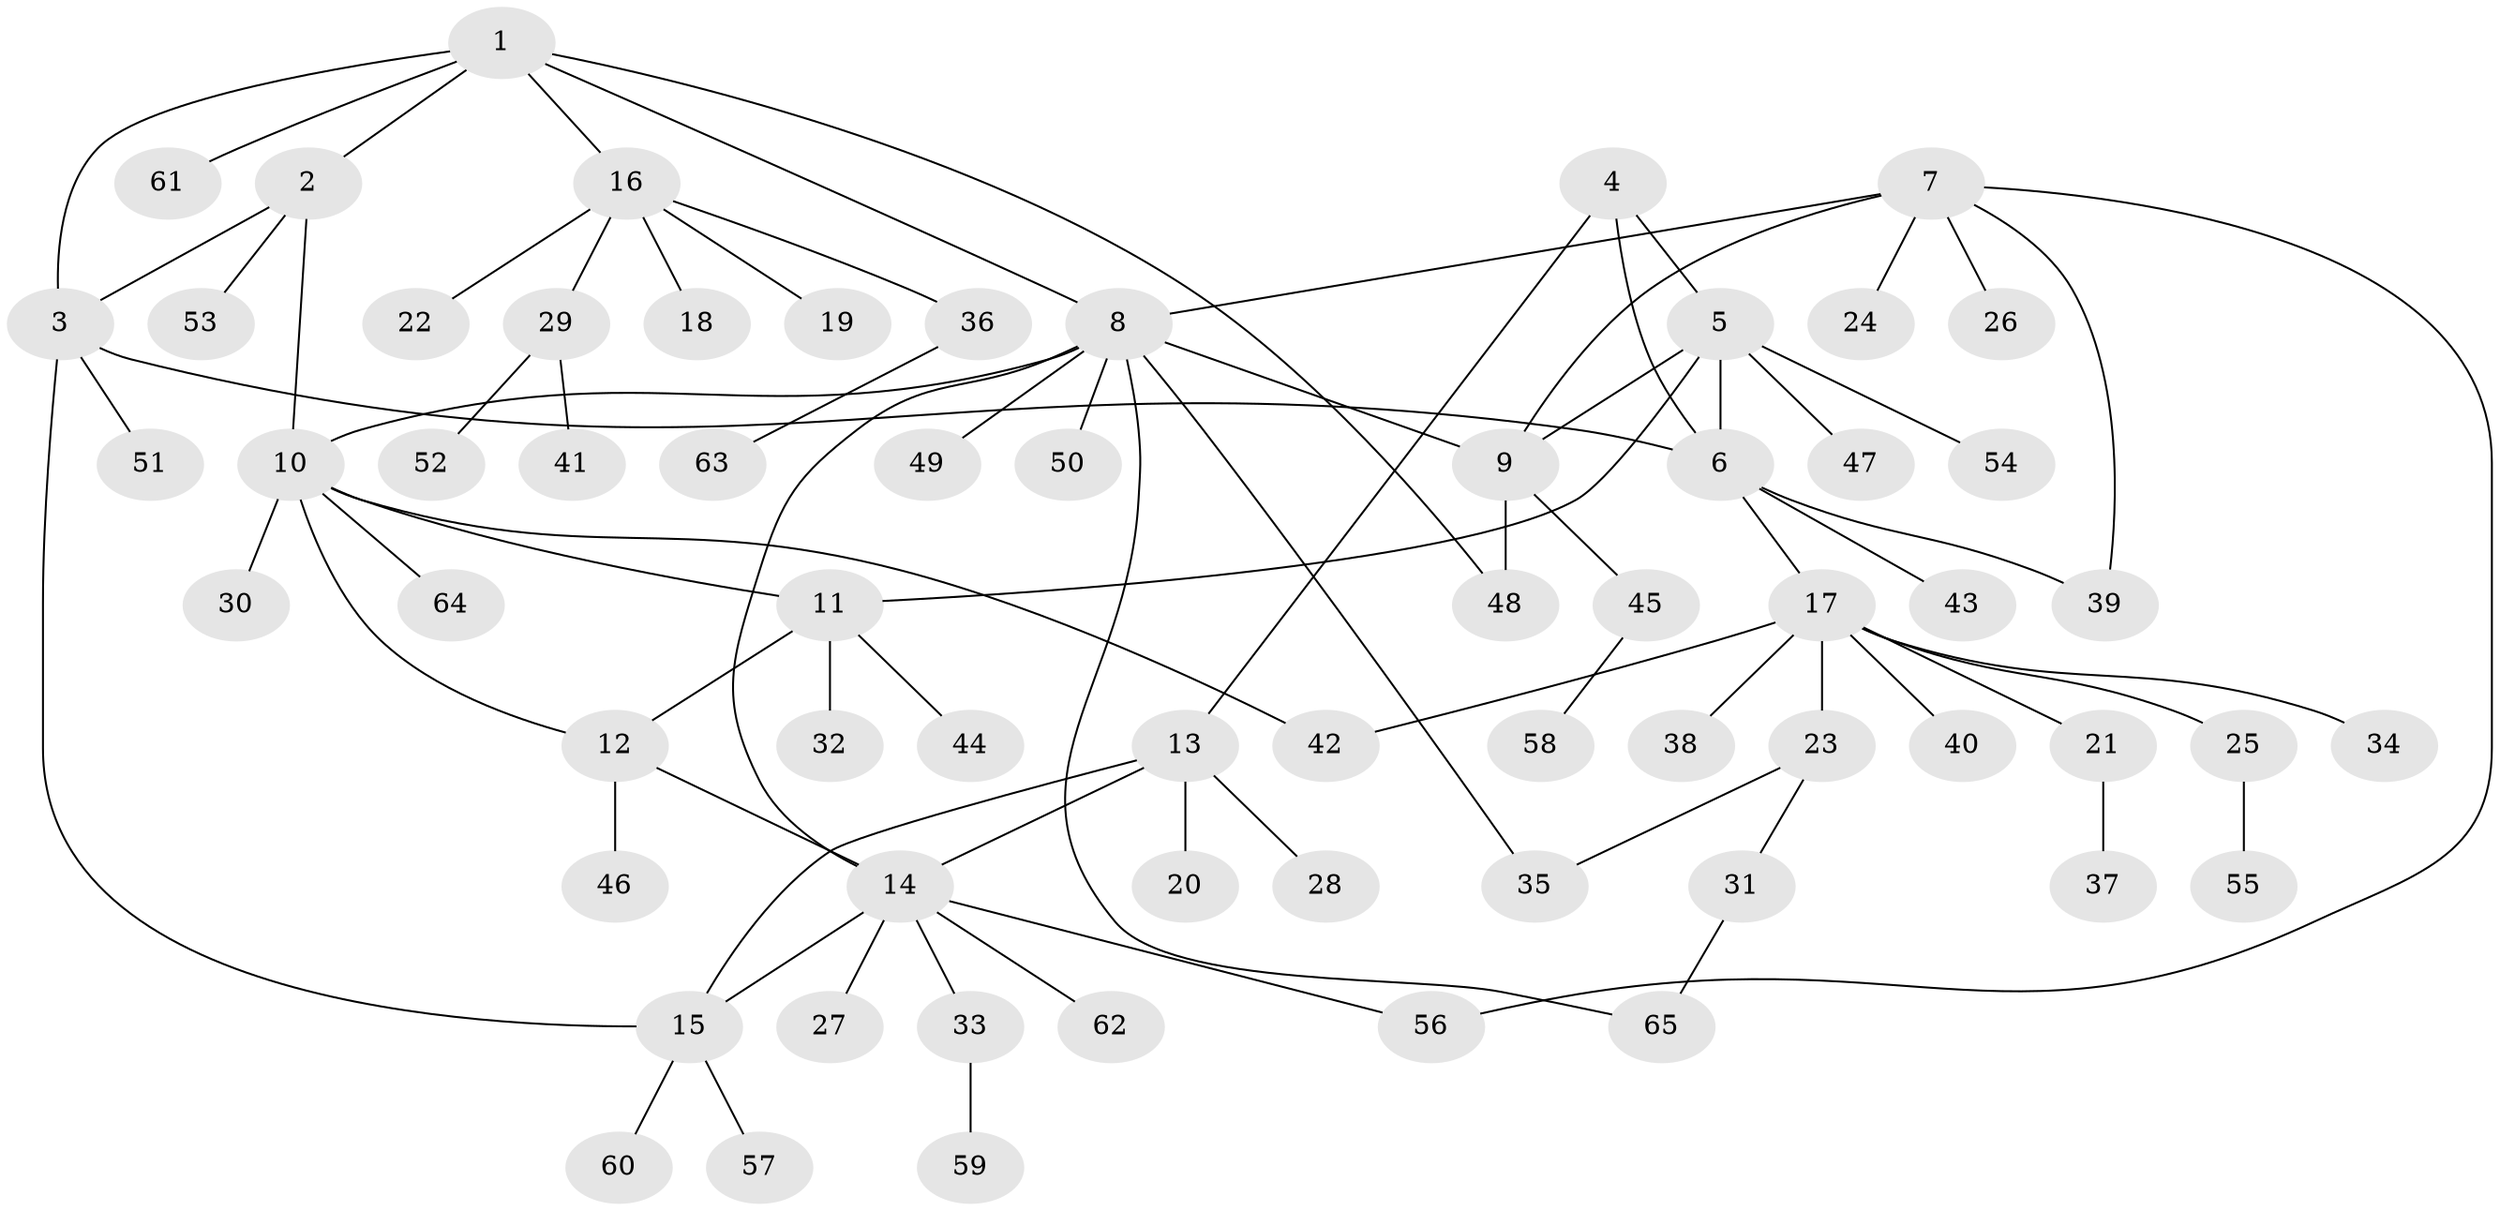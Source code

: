 // Generated by graph-tools (version 1.1) at 2025/37/03/09/25 02:37:27]
// undirected, 65 vertices, 81 edges
graph export_dot {
graph [start="1"]
  node [color=gray90,style=filled];
  1;
  2;
  3;
  4;
  5;
  6;
  7;
  8;
  9;
  10;
  11;
  12;
  13;
  14;
  15;
  16;
  17;
  18;
  19;
  20;
  21;
  22;
  23;
  24;
  25;
  26;
  27;
  28;
  29;
  30;
  31;
  32;
  33;
  34;
  35;
  36;
  37;
  38;
  39;
  40;
  41;
  42;
  43;
  44;
  45;
  46;
  47;
  48;
  49;
  50;
  51;
  52;
  53;
  54;
  55;
  56;
  57;
  58;
  59;
  60;
  61;
  62;
  63;
  64;
  65;
  1 -- 2;
  1 -- 3;
  1 -- 8;
  1 -- 16;
  1 -- 48;
  1 -- 61;
  2 -- 3;
  2 -- 10;
  2 -- 53;
  3 -- 6;
  3 -- 15;
  3 -- 51;
  4 -- 5;
  4 -- 6;
  4 -- 13;
  5 -- 6;
  5 -- 9;
  5 -- 11;
  5 -- 47;
  5 -- 54;
  6 -- 17;
  6 -- 39;
  6 -- 43;
  7 -- 8;
  7 -- 9;
  7 -- 24;
  7 -- 26;
  7 -- 39;
  7 -- 56;
  8 -- 9;
  8 -- 10;
  8 -- 14;
  8 -- 35;
  8 -- 49;
  8 -- 50;
  8 -- 65;
  9 -- 45;
  9 -- 48;
  10 -- 11;
  10 -- 12;
  10 -- 30;
  10 -- 42;
  10 -- 64;
  11 -- 12;
  11 -- 32;
  11 -- 44;
  12 -- 14;
  12 -- 46;
  13 -- 14;
  13 -- 15;
  13 -- 20;
  13 -- 28;
  14 -- 15;
  14 -- 27;
  14 -- 33;
  14 -- 56;
  14 -- 62;
  15 -- 57;
  15 -- 60;
  16 -- 18;
  16 -- 19;
  16 -- 22;
  16 -- 29;
  16 -- 36;
  17 -- 21;
  17 -- 23;
  17 -- 25;
  17 -- 34;
  17 -- 38;
  17 -- 40;
  17 -- 42;
  21 -- 37;
  23 -- 31;
  23 -- 35;
  25 -- 55;
  29 -- 41;
  29 -- 52;
  31 -- 65;
  33 -- 59;
  36 -- 63;
  45 -- 58;
}
